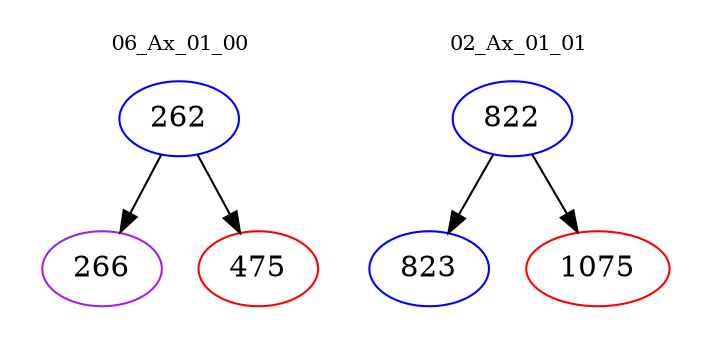 digraph{
subgraph cluster_0 {
color = white
label = "06_Ax_01_00";
fontsize=10;
T0_262 [label="262", color="blue"]
T0_262 -> T0_266 [color="black"]
T0_266 [label="266", color="purple"]
T0_262 -> T0_475 [color="black"]
T0_475 [label="475", color="red"]
}
subgraph cluster_1 {
color = white
label = "02_Ax_01_01";
fontsize=10;
T1_822 [label="822", color="blue"]
T1_822 -> T1_823 [color="black"]
T1_823 [label="823", color="blue"]
T1_822 -> T1_1075 [color="black"]
T1_1075 [label="1075", color="red"]
}
}
